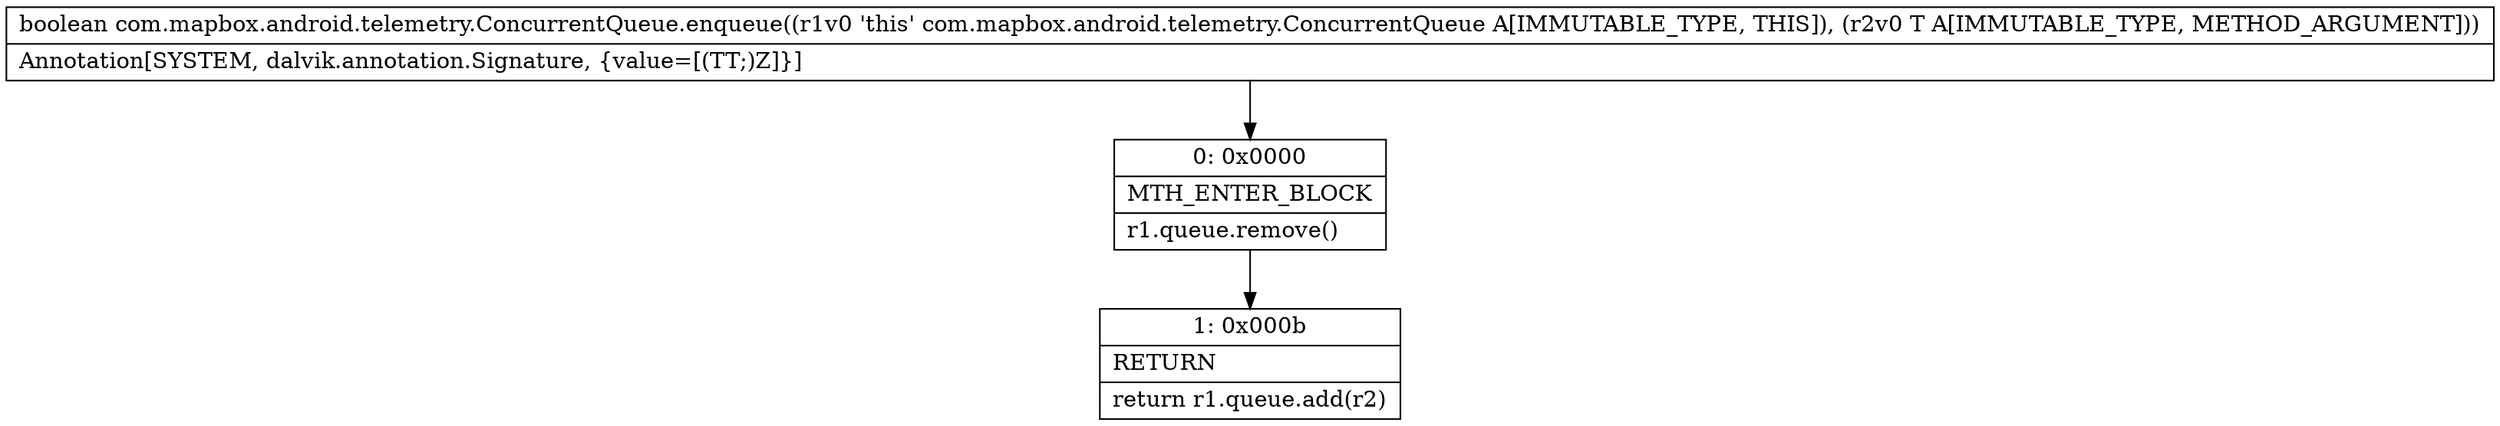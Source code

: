 digraph "CFG forcom.mapbox.android.telemetry.ConcurrentQueue.enqueue(Ljava\/lang\/Object;)Z" {
Node_0 [shape=record,label="{0\:\ 0x0000|MTH_ENTER_BLOCK\l|r1.queue.remove()\l}"];
Node_1 [shape=record,label="{1\:\ 0x000b|RETURN\l|return r1.queue.add(r2)\l}"];
MethodNode[shape=record,label="{boolean com.mapbox.android.telemetry.ConcurrentQueue.enqueue((r1v0 'this' com.mapbox.android.telemetry.ConcurrentQueue A[IMMUTABLE_TYPE, THIS]), (r2v0 T A[IMMUTABLE_TYPE, METHOD_ARGUMENT]))  | Annotation[SYSTEM, dalvik.annotation.Signature, \{value=[(TT;)Z]\}]\l}"];
MethodNode -> Node_0;
Node_0 -> Node_1;
}


